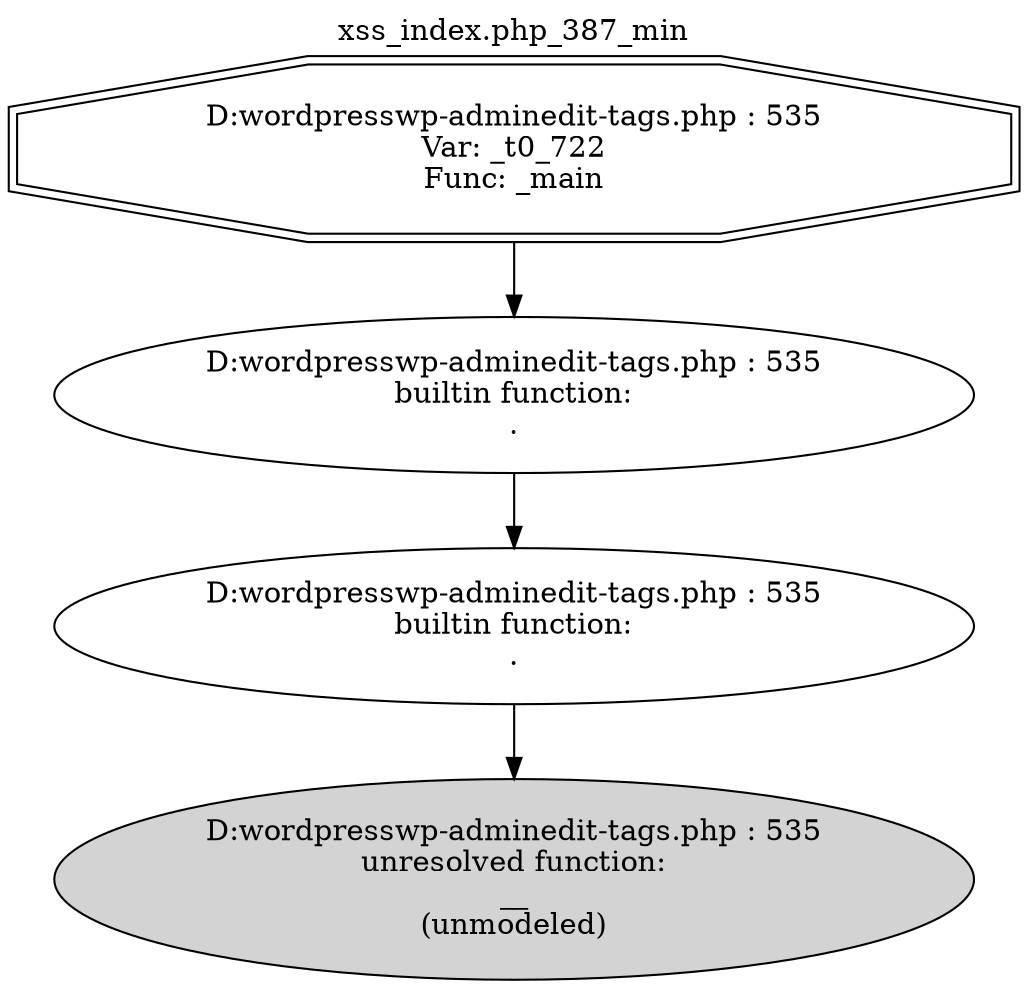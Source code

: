 digraph cfg {
  label="xss_index.php_387_min";
  labelloc=t;
  n1 [shape=doubleoctagon, label="D:\wordpress\wp-admin\edit-tags.php : 535\nVar: _t0_722\nFunc: _main\n"];
  n2 [shape=ellipse, label="D:\wordpress\wp-admin\edit-tags.php : 535\nbuiltin function:\n.\n"];
  n3 [shape=ellipse, label="D:\wordpress\wp-admin\edit-tags.php : 535\nbuiltin function:\n.\n"];
  n4 [shape=ellipse, label="D:\wordpress\wp-admin\edit-tags.php : 535\nunresolved function:\n__\n(unmodeled)\n",style=filled];
  n1 -> n2;
  n2 -> n3;
  n3 -> n4;
}
